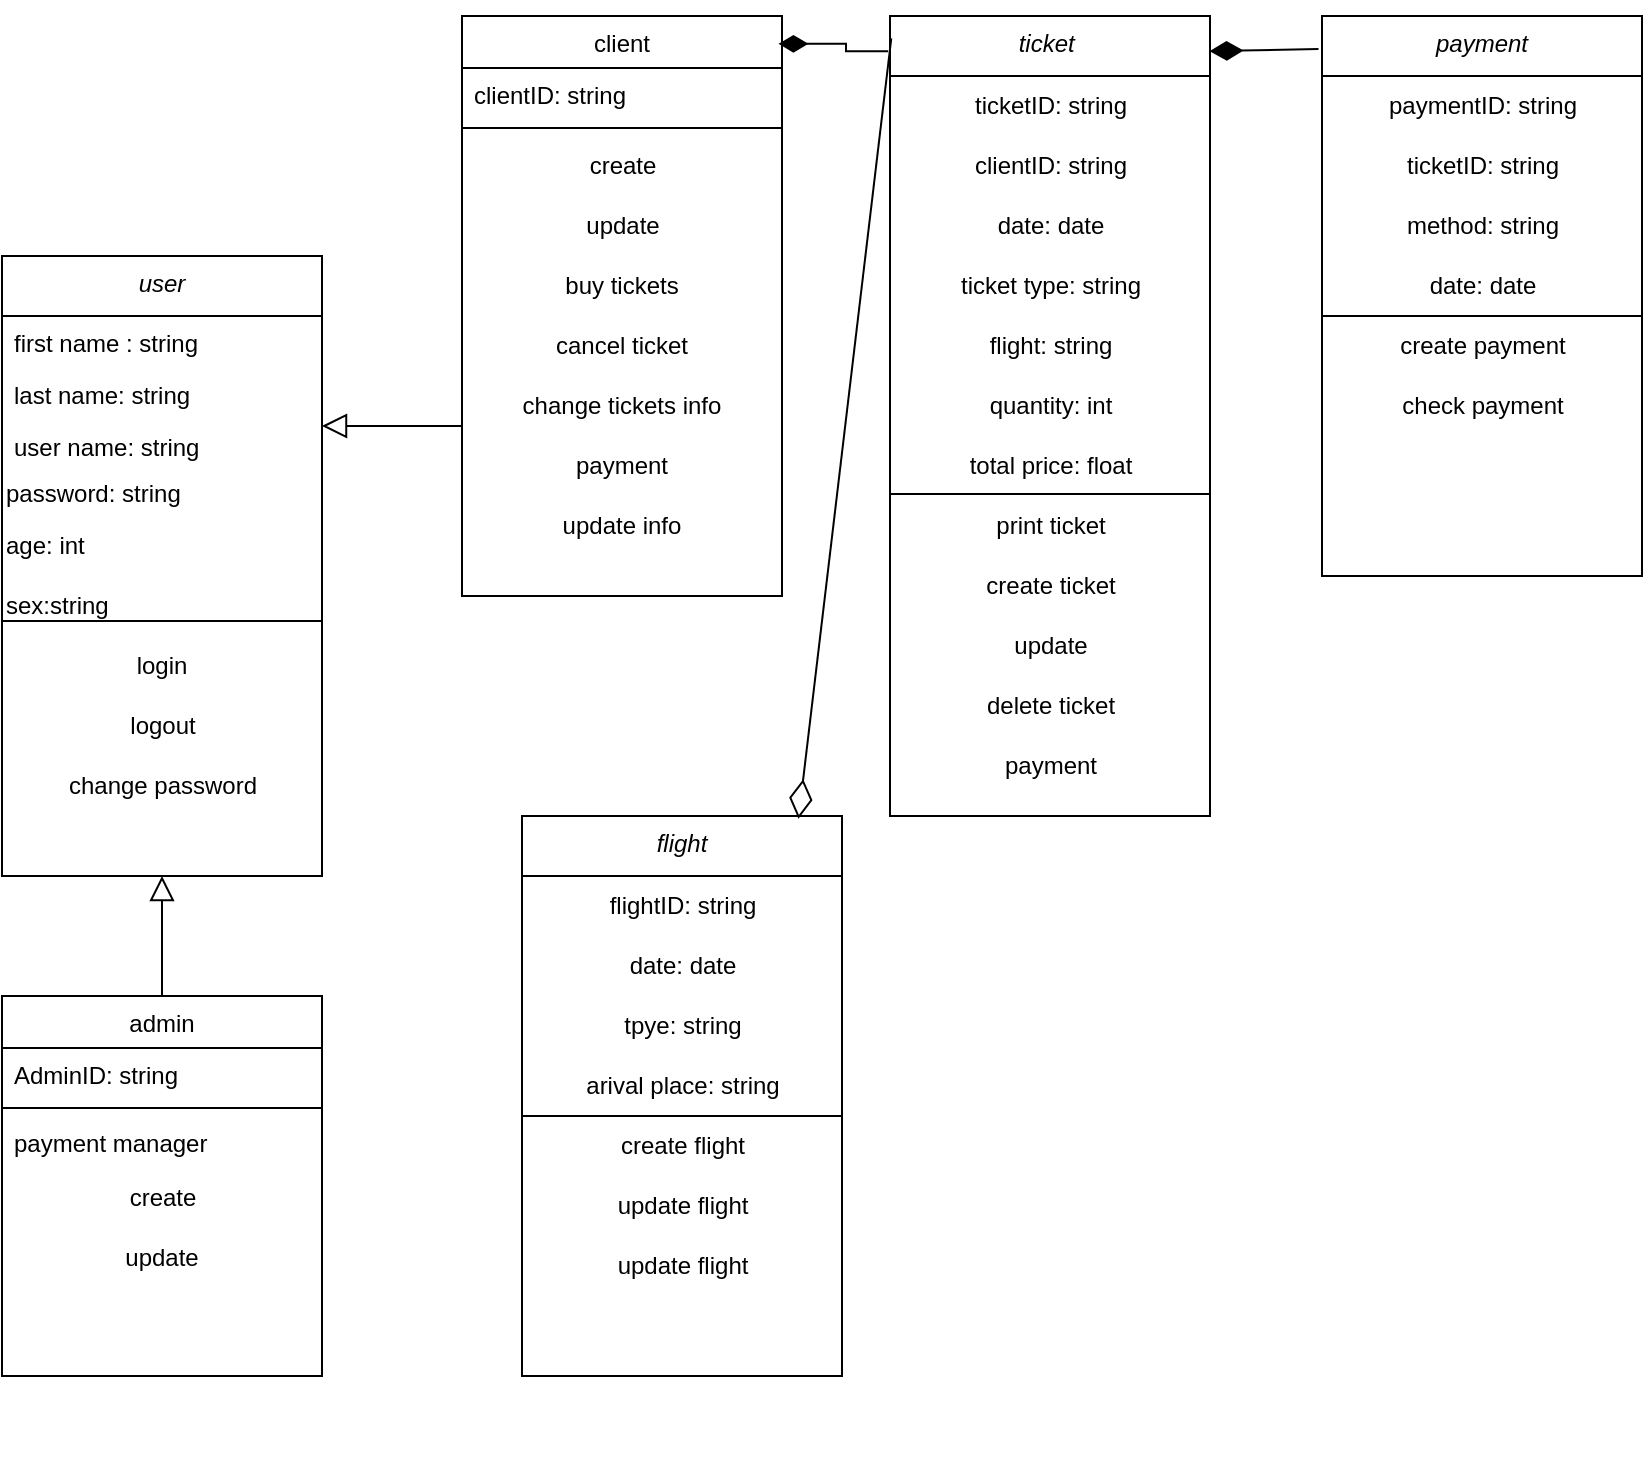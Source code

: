 <mxfile version="21.2.3" type="github">
  <diagram id="C5RBs43oDa-KdzZeNtuy" name="Page-1">
    <mxGraphModel dx="1994" dy="1815" grid="1" gridSize="10" guides="1" tooltips="1" connect="1" arrows="1" fold="1" page="1" pageScale="1" pageWidth="827" pageHeight="1169" math="0" shadow="0">
      <root>
        <mxCell id="WIyWlLk6GJQsqaUBKTNV-0" />
        <mxCell id="WIyWlLk6GJQsqaUBKTNV-1" parent="WIyWlLk6GJQsqaUBKTNV-0" />
        <mxCell id="zkfFHV4jXpPFQw0GAbJ--0" value="user" style="swimlane;fontStyle=2;align=center;verticalAlign=top;childLayout=stackLayout;horizontal=1;startSize=30;horizontalStack=0;resizeParent=1;resizeLast=0;collapsible=1;marginBottom=0;rounded=0;shadow=0;strokeWidth=1;" parent="WIyWlLk6GJQsqaUBKTNV-1" vertex="1">
          <mxGeometry x="-110" y="-430" width="160" height="310" as="geometry">
            <mxRectangle x="230" y="140" width="160" height="26" as="alternateBounds" />
          </mxGeometry>
        </mxCell>
        <mxCell id="zkfFHV4jXpPFQw0GAbJ--1" value="first name : string" style="text;align=left;verticalAlign=top;spacingLeft=4;spacingRight=4;overflow=hidden;rotatable=0;points=[[0,0.5],[1,0.5]];portConstraint=eastwest;" parent="zkfFHV4jXpPFQw0GAbJ--0" vertex="1">
          <mxGeometry y="30" width="160" height="26" as="geometry" />
        </mxCell>
        <mxCell id="zkfFHV4jXpPFQw0GAbJ--2" value="last name: string" style="text;align=left;verticalAlign=top;spacingLeft=4;spacingRight=4;overflow=hidden;rotatable=0;points=[[0,0.5],[1,0.5]];portConstraint=eastwest;rounded=0;shadow=0;html=0;" parent="zkfFHV4jXpPFQw0GAbJ--0" vertex="1">
          <mxGeometry y="56" width="160" height="26" as="geometry" />
        </mxCell>
        <mxCell id="zkfFHV4jXpPFQw0GAbJ--3" value="user name: string" style="text;align=left;verticalAlign=top;spacingLeft=4;spacingRight=4;overflow=hidden;rotatable=0;points=[[0,0.5],[1,0.5]];portConstraint=eastwest;rounded=0;shadow=0;html=0;" parent="zkfFHV4jXpPFQw0GAbJ--0" vertex="1">
          <mxGeometry y="82" width="160" height="26" as="geometry" />
        </mxCell>
        <mxCell id="0gSIe0dTJ3hI21bmTc2h-1" value="password: string" style="text;strokeColor=none;align=left;fillColor=none;html=1;verticalAlign=middle;whiteSpace=wrap;rounded=0;" parent="zkfFHV4jXpPFQw0GAbJ--0" vertex="1">
          <mxGeometry y="108" width="160" height="22" as="geometry" />
        </mxCell>
        <mxCell id="0gSIe0dTJ3hI21bmTc2h-8" value="age: int" style="text;strokeColor=none;align=left;fillColor=none;html=1;verticalAlign=middle;whiteSpace=wrap;rounded=0;" parent="zkfFHV4jXpPFQw0GAbJ--0" vertex="1">
          <mxGeometry y="130" width="160" height="30" as="geometry" />
        </mxCell>
        <mxCell id="0gSIe0dTJ3hI21bmTc2h-9" value="sex:string" style="text;strokeColor=none;align=left;fillColor=none;html=1;verticalAlign=middle;whiteSpace=wrap;rounded=0;" parent="zkfFHV4jXpPFQw0GAbJ--0" vertex="1">
          <mxGeometry y="160" width="160" height="30" as="geometry" />
        </mxCell>
        <mxCell id="0gSIe0dTJ3hI21bmTc2h-7" value="" style="endArrow=none;html=1;rounded=0;exitX=0;exitY=0.75;exitDx=0;exitDy=0;entryX=1;entryY=0.75;entryDx=0;entryDy=0;" parent="zkfFHV4jXpPFQw0GAbJ--0" source="0gSIe0dTJ3hI21bmTc2h-9" target="0gSIe0dTJ3hI21bmTc2h-9" edge="1">
          <mxGeometry width="50" height="50" relative="1" as="geometry">
            <mxPoint x="180" y="310" as="sourcePoint" />
            <mxPoint x="160" y="233" as="targetPoint" />
            <Array as="points" />
          </mxGeometry>
        </mxCell>
        <mxCell id="0gSIe0dTJ3hI21bmTc2h-12" value="login" style="text;strokeColor=none;align=center;fillColor=none;html=1;verticalAlign=middle;whiteSpace=wrap;rounded=0;" parent="zkfFHV4jXpPFQw0GAbJ--0" vertex="1">
          <mxGeometry y="190" width="160" height="30" as="geometry" />
        </mxCell>
        <mxCell id="u1kH9IdFyBJ3f_GMtQhd-69" value="logout" style="text;html=1;align=center;verticalAlign=middle;resizable=0;points=[];autosize=1;strokeColor=none;fillColor=none;" vertex="1" parent="zkfFHV4jXpPFQw0GAbJ--0">
          <mxGeometry y="220" width="160" height="30" as="geometry" />
        </mxCell>
        <mxCell id="u1kH9IdFyBJ3f_GMtQhd-70" value="change password" style="text;html=1;align=center;verticalAlign=middle;resizable=0;points=[];autosize=1;strokeColor=none;fillColor=none;" vertex="1" parent="zkfFHV4jXpPFQw0GAbJ--0">
          <mxGeometry y="250" width="160" height="30" as="geometry" />
        </mxCell>
        <mxCell id="zkfFHV4jXpPFQw0GAbJ--6" value="admin" style="swimlane;fontStyle=0;align=center;verticalAlign=top;childLayout=stackLayout;horizontal=1;startSize=26;horizontalStack=0;resizeParent=1;resizeLast=0;collapsible=1;marginBottom=0;rounded=0;shadow=0;strokeWidth=1;" parent="WIyWlLk6GJQsqaUBKTNV-1" vertex="1">
          <mxGeometry x="-110" y="-60" width="160" height="190" as="geometry">
            <mxRectangle x="130" y="380" width="160" height="26" as="alternateBounds" />
          </mxGeometry>
        </mxCell>
        <mxCell id="zkfFHV4jXpPFQw0GAbJ--8" value="AdminID: string" style="text;align=left;verticalAlign=top;spacingLeft=4;spacingRight=4;overflow=hidden;rotatable=0;points=[[0,0.5],[1,0.5]];portConstraint=eastwest;rounded=0;shadow=0;html=0;" parent="zkfFHV4jXpPFQw0GAbJ--6" vertex="1">
          <mxGeometry y="26" width="160" height="26" as="geometry" />
        </mxCell>
        <mxCell id="zkfFHV4jXpPFQw0GAbJ--9" value="" style="line;html=1;strokeWidth=1;align=left;verticalAlign=middle;spacingTop=-1;spacingLeft=3;spacingRight=3;rotatable=0;labelPosition=right;points=[];portConstraint=eastwest;" parent="zkfFHV4jXpPFQw0GAbJ--6" vertex="1">
          <mxGeometry y="52" width="160" height="8" as="geometry" />
        </mxCell>
        <mxCell id="zkfFHV4jXpPFQw0GAbJ--10" value="payment manager" style="text;align=left;verticalAlign=top;spacingLeft=4;spacingRight=4;overflow=hidden;rotatable=0;points=[[0,0.5],[1,0.5]];portConstraint=eastwest;fontStyle=0" parent="zkfFHV4jXpPFQw0GAbJ--6" vertex="1">
          <mxGeometry y="60" width="160" height="26" as="geometry" />
        </mxCell>
        <mxCell id="u1kH9IdFyBJ3f_GMtQhd-64" value="create" style="text;html=1;align=center;verticalAlign=middle;resizable=0;points=[];autosize=1;strokeColor=none;fillColor=none;" vertex="1" parent="zkfFHV4jXpPFQw0GAbJ--6">
          <mxGeometry y="86" width="160" height="30" as="geometry" />
        </mxCell>
        <mxCell id="u1kH9IdFyBJ3f_GMtQhd-66" value="update" style="text;strokeColor=none;align=center;fillColor=none;html=1;verticalAlign=middle;whiteSpace=wrap;rounded=0;" vertex="1" parent="zkfFHV4jXpPFQw0GAbJ--6">
          <mxGeometry y="116" width="160" height="30" as="geometry" />
        </mxCell>
        <mxCell id="zkfFHV4jXpPFQw0GAbJ--12" value="" style="endArrow=block;endSize=10;endFill=0;shadow=0;strokeWidth=1;rounded=0;edgeStyle=elbowEdgeStyle;elbow=vertical;" parent="WIyWlLk6GJQsqaUBKTNV-1" source="zkfFHV4jXpPFQw0GAbJ--6" target="zkfFHV4jXpPFQw0GAbJ--0" edge="1">
          <mxGeometry width="160" relative="1" as="geometry">
            <mxPoint x="200" y="203" as="sourcePoint" />
            <mxPoint x="200" y="203" as="targetPoint" />
          </mxGeometry>
        </mxCell>
        <mxCell id="zkfFHV4jXpPFQw0GAbJ--13" value="client" style="swimlane;fontStyle=0;align=center;verticalAlign=top;childLayout=stackLayout;horizontal=1;startSize=26;horizontalStack=0;resizeParent=1;resizeLast=0;collapsible=1;marginBottom=0;rounded=0;shadow=0;strokeWidth=1;" parent="WIyWlLk6GJQsqaUBKTNV-1" vertex="1">
          <mxGeometry x="120" y="-550" width="160" height="290" as="geometry">
            <mxRectangle x="340" y="380" width="170" height="26" as="alternateBounds" />
          </mxGeometry>
        </mxCell>
        <mxCell id="zkfFHV4jXpPFQw0GAbJ--14" value="clientID: string" style="text;align=left;verticalAlign=top;spacingLeft=4;spacingRight=4;overflow=hidden;rotatable=0;points=[[0,0.5],[1,0.5]];portConstraint=eastwest;" parent="zkfFHV4jXpPFQw0GAbJ--13" vertex="1">
          <mxGeometry y="26" width="160" height="26" as="geometry" />
        </mxCell>
        <mxCell id="zkfFHV4jXpPFQw0GAbJ--15" value="" style="line;html=1;strokeWidth=1;align=left;verticalAlign=middle;spacingTop=-1;spacingLeft=3;spacingRight=3;rotatable=0;labelPosition=right;points=[];portConstraint=eastwest;" parent="zkfFHV4jXpPFQw0GAbJ--13" vertex="1">
          <mxGeometry y="52" width="160" height="8" as="geometry" />
        </mxCell>
        <mxCell id="u1kH9IdFyBJ3f_GMtQhd-62" value="create" style="text;html=1;align=center;verticalAlign=middle;resizable=0;points=[];autosize=1;strokeColor=none;fillColor=none;" vertex="1" parent="zkfFHV4jXpPFQw0GAbJ--13">
          <mxGeometry y="60" width="160" height="30" as="geometry" />
        </mxCell>
        <mxCell id="u1kH9IdFyBJ3f_GMtQhd-63" value="update" style="text;html=1;align=center;verticalAlign=middle;resizable=0;points=[];autosize=1;strokeColor=none;fillColor=none;" vertex="1" parent="zkfFHV4jXpPFQw0GAbJ--13">
          <mxGeometry y="90" width="160" height="30" as="geometry" />
        </mxCell>
        <mxCell id="0gSIe0dTJ3hI21bmTc2h-13" value="buy tickets" style="text;strokeColor=none;align=center;fillColor=none;html=1;verticalAlign=middle;whiteSpace=wrap;rounded=0;" parent="zkfFHV4jXpPFQw0GAbJ--13" vertex="1">
          <mxGeometry y="120" width="160" height="30" as="geometry" />
        </mxCell>
        <mxCell id="0gSIe0dTJ3hI21bmTc2h-14" value="cancel ticket" style="text;strokeColor=none;align=center;fillColor=none;html=1;verticalAlign=middle;whiteSpace=wrap;rounded=0;" parent="zkfFHV4jXpPFQw0GAbJ--13" vertex="1">
          <mxGeometry y="150" width="160" height="30" as="geometry" />
        </mxCell>
        <mxCell id="0gSIe0dTJ3hI21bmTc2h-15" value="change tickets info" style="text;strokeColor=none;align=center;fillColor=none;html=1;verticalAlign=middle;whiteSpace=wrap;rounded=0;" parent="zkfFHV4jXpPFQw0GAbJ--13" vertex="1">
          <mxGeometry y="180" width="160" height="30" as="geometry" />
        </mxCell>
        <mxCell id="0gSIe0dTJ3hI21bmTc2h-16" value="payment" style="text;strokeColor=none;align=center;fillColor=none;html=1;verticalAlign=middle;whiteSpace=wrap;rounded=0;" parent="zkfFHV4jXpPFQw0GAbJ--13" vertex="1">
          <mxGeometry y="210" width="160" height="30" as="geometry" />
        </mxCell>
        <mxCell id="0gSIe0dTJ3hI21bmTc2h-18" value="update info" style="text;strokeColor=none;align=center;fillColor=none;html=1;verticalAlign=middle;whiteSpace=wrap;rounded=0;" parent="zkfFHV4jXpPFQw0GAbJ--13" vertex="1">
          <mxGeometry y="240" width="160" height="30" as="geometry" />
        </mxCell>
        <mxCell id="zkfFHV4jXpPFQw0GAbJ--16" value="" style="endArrow=block;endSize=10;endFill=0;shadow=0;strokeWidth=1;rounded=0;edgeStyle=elbowEdgeStyle;elbow=vertical;" parent="WIyWlLk6GJQsqaUBKTNV-1" source="zkfFHV4jXpPFQw0GAbJ--13" target="zkfFHV4jXpPFQw0GAbJ--0" edge="1">
          <mxGeometry width="160" relative="1" as="geometry">
            <mxPoint x="210" y="373" as="sourcePoint" />
            <mxPoint x="310" y="271" as="targetPoint" />
          </mxGeometry>
        </mxCell>
        <mxCell id="0gSIe0dTJ3hI21bmTc2h-4" value="" style="endArrow=none;html=1;rounded=0;" parent="WIyWlLk6GJQsqaUBKTNV-1" edge="1">
          <mxGeometry width="50" height="50" relative="1" as="geometry">
            <mxPoint x="210" y="170" as="sourcePoint" />
            <mxPoint x="210" y="170" as="targetPoint" />
          </mxGeometry>
        </mxCell>
        <mxCell id="0gSIe0dTJ3hI21bmTc2h-6" value="" style="endArrow=none;html=1;rounded=0;" parent="WIyWlLk6GJQsqaUBKTNV-1" edge="1">
          <mxGeometry width="50" height="50" relative="1" as="geometry">
            <mxPoint x="370" y="170" as="sourcePoint" />
            <mxPoint x="370" y="170" as="targetPoint" />
          </mxGeometry>
        </mxCell>
        <mxCell id="u1kH9IdFyBJ3f_GMtQhd-0" value="payment" style="swimlane;fontStyle=2;align=center;verticalAlign=top;childLayout=stackLayout;horizontal=1;startSize=30;horizontalStack=0;resizeParent=1;resizeLast=0;collapsible=1;marginBottom=0;rounded=0;shadow=0;strokeWidth=1;" vertex="1" parent="WIyWlLk6GJQsqaUBKTNV-1">
          <mxGeometry x="550" y="-550" width="160" height="280" as="geometry">
            <mxRectangle x="230" y="140" width="160" height="26" as="alternateBounds" />
          </mxGeometry>
        </mxCell>
        <mxCell id="u1kH9IdFyBJ3f_GMtQhd-10" value="paymentID: string" style="text;html=1;align=center;verticalAlign=middle;resizable=0;points=[];autosize=1;strokeColor=none;fillColor=none;" vertex="1" parent="u1kH9IdFyBJ3f_GMtQhd-0">
          <mxGeometry y="30" width="160" height="30" as="geometry" />
        </mxCell>
        <mxCell id="u1kH9IdFyBJ3f_GMtQhd-39" value="ticketID: string" style="text;html=1;align=center;verticalAlign=middle;resizable=0;points=[];autosize=1;strokeColor=none;fillColor=none;" vertex="1" parent="u1kH9IdFyBJ3f_GMtQhd-0">
          <mxGeometry y="60" width="160" height="30" as="geometry" />
        </mxCell>
        <mxCell id="u1kH9IdFyBJ3f_GMtQhd-40" value="method: string" style="text;html=1;align=center;verticalAlign=middle;resizable=0;points=[];autosize=1;strokeColor=none;fillColor=none;" vertex="1" parent="u1kH9IdFyBJ3f_GMtQhd-0">
          <mxGeometry y="90" width="160" height="30" as="geometry" />
        </mxCell>
        <mxCell id="u1kH9IdFyBJ3f_GMtQhd-41" value="date: date" style="text;html=1;align=center;verticalAlign=middle;resizable=0;points=[];autosize=1;strokeColor=none;fillColor=none;" vertex="1" parent="u1kH9IdFyBJ3f_GMtQhd-0">
          <mxGeometry y="120" width="160" height="30" as="geometry" />
        </mxCell>
        <mxCell id="u1kH9IdFyBJ3f_GMtQhd-7" value="" style="endArrow=none;html=1;rounded=0;exitX=0;exitY=0.75;exitDx=0;exitDy=0;entryX=1;entryY=0.75;entryDx=0;entryDy=0;" edge="1" parent="u1kH9IdFyBJ3f_GMtQhd-0">
          <mxGeometry width="50" height="50" relative="1" as="geometry">
            <mxPoint y="150" as="sourcePoint" />
            <mxPoint x="160" y="150" as="targetPoint" />
            <Array as="points" />
          </mxGeometry>
        </mxCell>
        <mxCell id="u1kH9IdFyBJ3f_GMtQhd-43" value="create payment" style="text;html=1;align=center;verticalAlign=middle;resizable=0;points=[];autosize=1;strokeColor=none;fillColor=none;" vertex="1" parent="u1kH9IdFyBJ3f_GMtQhd-0">
          <mxGeometry y="150" width="160" height="30" as="geometry" />
        </mxCell>
        <mxCell id="u1kH9IdFyBJ3f_GMtQhd-44" value="check payment" style="text;html=1;align=center;verticalAlign=middle;resizable=0;points=[];autosize=1;strokeColor=none;fillColor=none;" vertex="1" parent="u1kH9IdFyBJ3f_GMtQhd-0">
          <mxGeometry y="180" width="160" height="30" as="geometry" />
        </mxCell>
        <mxCell id="u1kH9IdFyBJ3f_GMtQhd-18" value="ticket " style="swimlane;fontStyle=2;align=center;verticalAlign=top;childLayout=stackLayout;horizontal=1;startSize=30;horizontalStack=0;resizeParent=1;resizeLast=0;collapsible=1;marginBottom=0;rounded=0;shadow=0;strokeWidth=1;" vertex="1" parent="WIyWlLk6GJQsqaUBKTNV-1">
          <mxGeometry x="334" y="-550" width="160" height="400" as="geometry">
            <mxRectangle x="230" y="140" width="160" height="26" as="alternateBounds" />
          </mxGeometry>
        </mxCell>
        <mxCell id="u1kH9IdFyBJ3f_GMtQhd-19" value="ticketID: string" style="text;html=1;align=center;verticalAlign=middle;resizable=0;points=[];autosize=1;strokeColor=none;fillColor=none;" vertex="1" parent="u1kH9IdFyBJ3f_GMtQhd-18">
          <mxGeometry y="30" width="160" height="30" as="geometry" />
        </mxCell>
        <mxCell id="u1kH9IdFyBJ3f_GMtQhd-23" value="clientID: string" style="text;html=1;align=center;verticalAlign=middle;resizable=0;points=[];autosize=1;strokeColor=none;fillColor=none;" vertex="1" parent="u1kH9IdFyBJ3f_GMtQhd-18">
          <mxGeometry y="60" width="160" height="30" as="geometry" />
        </mxCell>
        <mxCell id="u1kH9IdFyBJ3f_GMtQhd-24" value="date: date" style="text;html=1;align=center;verticalAlign=middle;resizable=0;points=[];autosize=1;strokeColor=none;fillColor=none;" vertex="1" parent="u1kH9IdFyBJ3f_GMtQhd-18">
          <mxGeometry y="90" width="160" height="30" as="geometry" />
        </mxCell>
        <mxCell id="u1kH9IdFyBJ3f_GMtQhd-25" value="ticket type: string" style="text;html=1;align=center;verticalAlign=middle;resizable=0;points=[];autosize=1;strokeColor=none;fillColor=none;" vertex="1" parent="u1kH9IdFyBJ3f_GMtQhd-18">
          <mxGeometry y="120" width="160" height="30" as="geometry" />
        </mxCell>
        <mxCell id="u1kH9IdFyBJ3f_GMtQhd-26" value="flight: string" style="text;html=1;align=center;verticalAlign=middle;resizable=0;points=[];autosize=1;strokeColor=none;fillColor=none;" vertex="1" parent="u1kH9IdFyBJ3f_GMtQhd-18">
          <mxGeometry y="150" width="160" height="30" as="geometry" />
        </mxCell>
        <mxCell id="u1kH9IdFyBJ3f_GMtQhd-27" value="quantity: int" style="text;html=1;align=center;verticalAlign=middle;resizable=0;points=[];autosize=1;strokeColor=none;fillColor=none;" vertex="1" parent="u1kH9IdFyBJ3f_GMtQhd-18">
          <mxGeometry y="180" width="160" height="30" as="geometry" />
        </mxCell>
        <mxCell id="u1kH9IdFyBJ3f_GMtQhd-29" value="total price: float" style="text;html=1;align=center;verticalAlign=middle;resizable=0;points=[];autosize=1;strokeColor=none;fillColor=none;" vertex="1" parent="u1kH9IdFyBJ3f_GMtQhd-18">
          <mxGeometry y="210" width="160" height="30" as="geometry" />
        </mxCell>
        <mxCell id="u1kH9IdFyBJ3f_GMtQhd-20" value="" style="endArrow=none;html=1;rounded=0;exitX=0;exitY=0.75;exitDx=0;exitDy=0;entryX=1;entryY=0.75;entryDx=0;entryDy=0;" edge="1" parent="u1kH9IdFyBJ3f_GMtQhd-18">
          <mxGeometry width="50" height="50" relative="1" as="geometry">
            <mxPoint y="239" as="sourcePoint" />
            <mxPoint x="160" y="239" as="targetPoint" />
            <Array as="points" />
          </mxGeometry>
        </mxCell>
        <mxCell id="u1kH9IdFyBJ3f_GMtQhd-32" value="print ticket" style="text;html=1;align=center;verticalAlign=middle;resizable=0;points=[];autosize=1;strokeColor=none;fillColor=none;" vertex="1" parent="u1kH9IdFyBJ3f_GMtQhd-18">
          <mxGeometry y="240" width="160" height="30" as="geometry" />
        </mxCell>
        <mxCell id="u1kH9IdFyBJ3f_GMtQhd-33" value="create ticket" style="text;html=1;align=center;verticalAlign=middle;resizable=0;points=[];autosize=1;strokeColor=none;fillColor=none;" vertex="1" parent="u1kH9IdFyBJ3f_GMtQhd-18">
          <mxGeometry y="270" width="160" height="30" as="geometry" />
        </mxCell>
        <mxCell id="u1kH9IdFyBJ3f_GMtQhd-34" value="update" style="text;html=1;align=center;verticalAlign=middle;resizable=0;points=[];autosize=1;strokeColor=none;fillColor=none;" vertex="1" parent="u1kH9IdFyBJ3f_GMtQhd-18">
          <mxGeometry y="300" width="160" height="30" as="geometry" />
        </mxCell>
        <mxCell id="u1kH9IdFyBJ3f_GMtQhd-35" value="delete ticket" style="text;html=1;align=center;verticalAlign=middle;resizable=0;points=[];autosize=1;strokeColor=none;fillColor=none;" vertex="1" parent="u1kH9IdFyBJ3f_GMtQhd-18">
          <mxGeometry y="330" width="160" height="30" as="geometry" />
        </mxCell>
        <mxCell id="u1kH9IdFyBJ3f_GMtQhd-38" value="payment" style="text;html=1;align=center;verticalAlign=middle;resizable=0;points=[];autosize=1;strokeColor=none;fillColor=none;" vertex="1" parent="u1kH9IdFyBJ3f_GMtQhd-18">
          <mxGeometry y="360" width="160" height="30" as="geometry" />
        </mxCell>
        <mxCell id="u1kH9IdFyBJ3f_GMtQhd-45" value="" style="endArrow=diamondThin;html=1;rounded=0;entryX=0.999;entryY=0.044;entryDx=0;entryDy=0;exitX=-0.011;exitY=0.059;exitDx=0;exitDy=0;exitPerimeter=0;entryPerimeter=0;endFill=1;endSize=14;" edge="1" parent="WIyWlLk6GJQsqaUBKTNV-1" source="u1kH9IdFyBJ3f_GMtQhd-0" target="u1kH9IdFyBJ3f_GMtQhd-18">
          <mxGeometry width="50" height="50" relative="1" as="geometry">
            <mxPoint x="390" y="-240" as="sourcePoint" />
            <mxPoint x="440" y="-290" as="targetPoint" />
          </mxGeometry>
        </mxCell>
        <mxCell id="u1kH9IdFyBJ3f_GMtQhd-37" style="edgeStyle=orthogonalEdgeStyle;orthogonalLoop=1;jettySize=auto;html=1;exitX=-0.006;exitY=0.044;exitDx=0;exitDy=0;entryX=0.989;entryY=0.048;entryDx=0;entryDy=0;entryPerimeter=0;rounded=0;endWidth=12;endArrow=diamondThin;endFill=1;strokeWidth=1;endSize=12;exitPerimeter=0;" edge="1" parent="WIyWlLk6GJQsqaUBKTNV-1" source="u1kH9IdFyBJ3f_GMtQhd-18" target="zkfFHV4jXpPFQw0GAbJ--13">
          <mxGeometry relative="1" as="geometry" />
        </mxCell>
        <mxCell id="u1kH9IdFyBJ3f_GMtQhd-46" value="flight" style="swimlane;fontStyle=2;align=center;verticalAlign=top;childLayout=stackLayout;horizontal=1;startSize=30;horizontalStack=0;resizeParent=1;resizeLast=0;collapsible=1;marginBottom=0;rounded=0;shadow=0;strokeWidth=1;" vertex="1" parent="WIyWlLk6GJQsqaUBKTNV-1">
          <mxGeometry x="150" y="-150" width="160" height="280" as="geometry">
            <mxRectangle x="230" y="140" width="160" height="26" as="alternateBounds" />
          </mxGeometry>
        </mxCell>
        <mxCell id="u1kH9IdFyBJ3f_GMtQhd-47" value="flightID: string" style="text;html=1;align=center;verticalAlign=middle;resizable=0;points=[];autosize=1;strokeColor=none;fillColor=none;" vertex="1" parent="u1kH9IdFyBJ3f_GMtQhd-46">
          <mxGeometry y="30" width="160" height="30" as="geometry" />
        </mxCell>
        <mxCell id="u1kH9IdFyBJ3f_GMtQhd-50" value="date: date" style="text;html=1;align=center;verticalAlign=middle;resizable=0;points=[];autosize=1;strokeColor=none;fillColor=none;" vertex="1" parent="u1kH9IdFyBJ3f_GMtQhd-46">
          <mxGeometry y="60" width="160" height="30" as="geometry" />
        </mxCell>
        <mxCell id="u1kH9IdFyBJ3f_GMtQhd-51" value="" style="endArrow=none;html=1;rounded=0;exitX=0;exitY=0.75;exitDx=0;exitDy=0;entryX=1;entryY=0.75;entryDx=0;entryDy=0;" edge="1" parent="u1kH9IdFyBJ3f_GMtQhd-46">
          <mxGeometry width="50" height="50" relative="1" as="geometry">
            <mxPoint y="150" as="sourcePoint" />
            <mxPoint x="160" y="150" as="targetPoint" />
            <Array as="points" />
          </mxGeometry>
        </mxCell>
        <mxCell id="u1kH9IdFyBJ3f_GMtQhd-54" value="tpye: string" style="text;html=1;align=center;verticalAlign=middle;resizable=0;points=[];autosize=1;strokeColor=none;fillColor=none;" vertex="1" parent="u1kH9IdFyBJ3f_GMtQhd-46">
          <mxGeometry y="90" width="160" height="30" as="geometry" />
        </mxCell>
        <mxCell id="u1kH9IdFyBJ3f_GMtQhd-55" value="arival place: string" style="text;html=1;align=center;verticalAlign=middle;resizable=0;points=[];autosize=1;strokeColor=none;fillColor=none;" vertex="1" parent="u1kH9IdFyBJ3f_GMtQhd-46">
          <mxGeometry y="120" width="160" height="30" as="geometry" />
        </mxCell>
        <mxCell id="u1kH9IdFyBJ3f_GMtQhd-56" value="create flight" style="text;html=1;align=center;verticalAlign=middle;resizable=0;points=[];autosize=1;strokeColor=none;fillColor=none;" vertex="1" parent="u1kH9IdFyBJ3f_GMtQhd-46">
          <mxGeometry y="150" width="160" height="30" as="geometry" />
        </mxCell>
        <mxCell id="u1kH9IdFyBJ3f_GMtQhd-58" value="update flight" style="text;html=1;align=center;verticalAlign=middle;resizable=0;points=[];autosize=1;strokeColor=none;fillColor=none;" vertex="1" parent="u1kH9IdFyBJ3f_GMtQhd-46">
          <mxGeometry y="180" width="160" height="30" as="geometry" />
        </mxCell>
        <mxCell id="u1kH9IdFyBJ3f_GMtQhd-59" value="update flight" style="text;html=1;align=center;verticalAlign=middle;resizable=0;points=[];autosize=1;strokeColor=none;fillColor=none;" vertex="1" parent="u1kH9IdFyBJ3f_GMtQhd-46">
          <mxGeometry y="210" width="160" height="30" as="geometry" />
        </mxCell>
        <mxCell id="u1kH9IdFyBJ3f_GMtQhd-68" value="" style="endArrow=none;html=1;rounded=0;entryX=0.004;entryY=0.028;entryDx=0;entryDy=0;entryPerimeter=0;exitX=0.864;exitY=0.005;exitDx=0;exitDy=0;exitPerimeter=0;startArrow=diamondThin;startFill=0;startSize=17;" edge="1" parent="WIyWlLk6GJQsqaUBKTNV-1" source="u1kH9IdFyBJ3f_GMtQhd-46" target="u1kH9IdFyBJ3f_GMtQhd-18">
          <mxGeometry width="50" height="50" relative="1" as="geometry">
            <mxPoint x="440" y="-310" as="sourcePoint" />
            <mxPoint x="490" y="-360" as="targetPoint" />
          </mxGeometry>
        </mxCell>
      </root>
    </mxGraphModel>
  </diagram>
</mxfile>
